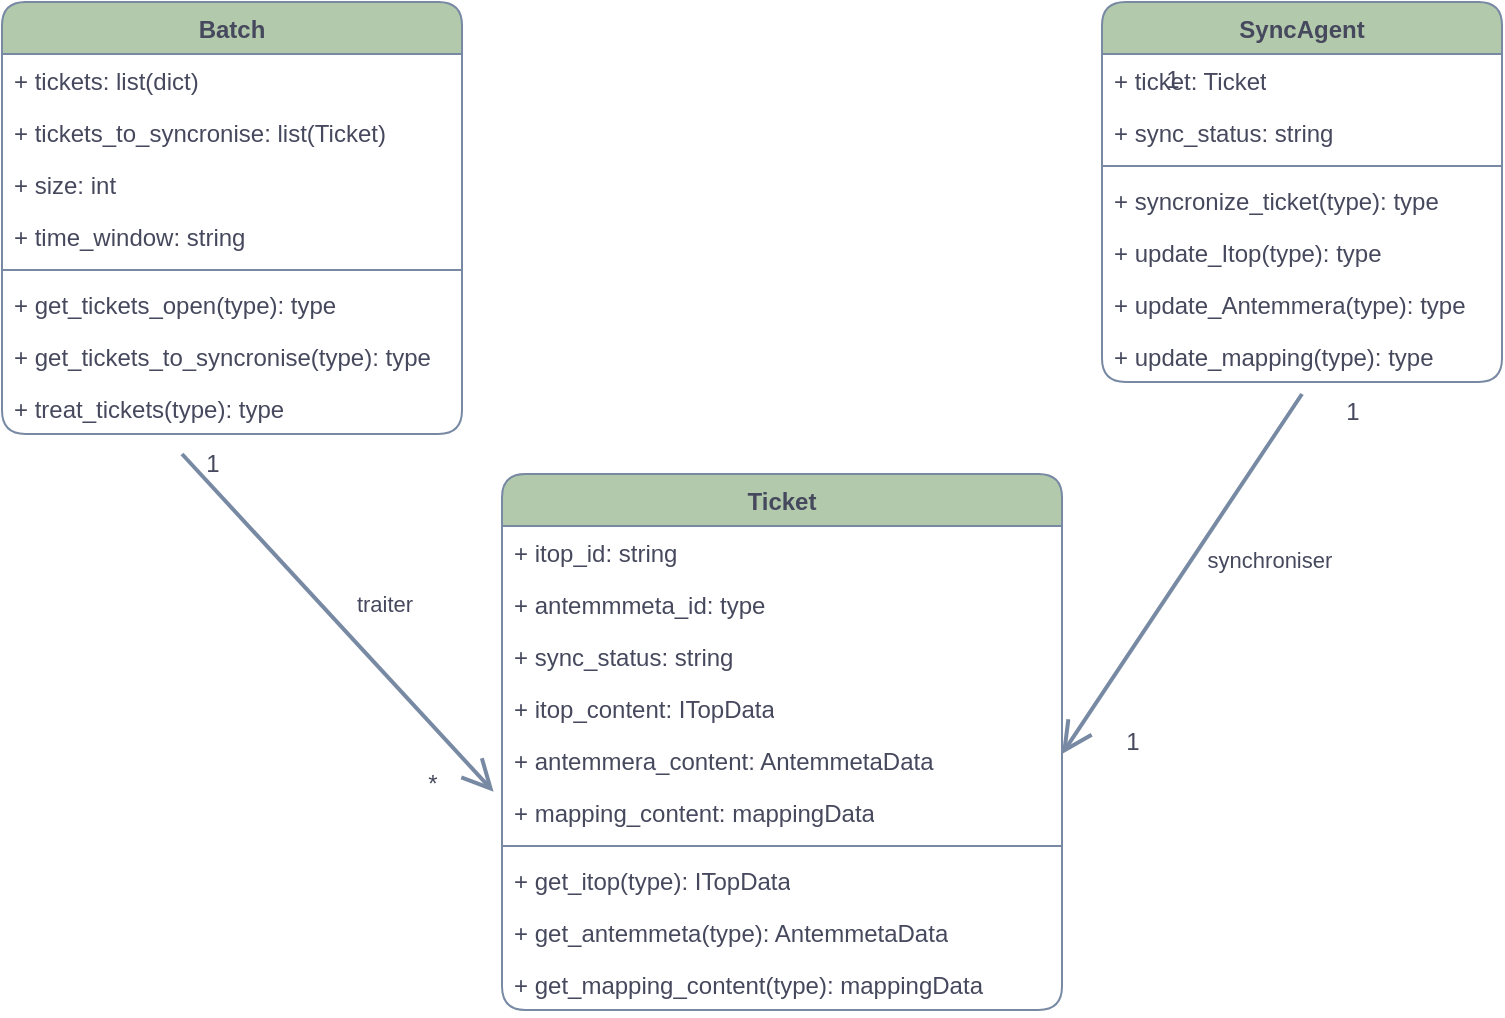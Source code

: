 <mxfile version="21.6.7" type="github">
  <diagram name="Page-1" id="RKyPNBM3HgYeOPSSIwJ7">
    <mxGraphModel dx="1687" dy="920" grid="1" gridSize="10" guides="1" tooltips="1" connect="1" arrows="1" fold="1" page="1" pageScale="1" pageWidth="827" pageHeight="1169" math="0" shadow="0">
      <root>
        <mxCell id="0" />
        <mxCell id="1" parent="0" />
        <mxCell id="-EAUrE1-mOs35V8S9X0K-1" value="Ticket" style="swimlane;fontStyle=1;align=center;verticalAlign=top;childLayout=stackLayout;horizontal=1;startSize=26;horizontalStack=0;resizeParent=1;resizeParentMax=0;resizeLast=0;collapsible=1;marginBottom=0;whiteSpace=wrap;html=1;labelBackgroundColor=none;rounded=1;fillColor=#B2C9AB;strokeColor=#788AA3;fontColor=#46495D;" vertex="1" parent="1">
          <mxGeometry x="300" y="280" width="280" height="268" as="geometry">
            <mxRectangle x="160" y="160" width="70" height="30" as="alternateBounds" />
          </mxGeometry>
        </mxCell>
        <mxCell id="-EAUrE1-mOs35V8S9X0K-5" value="+ itop_id: string" style="text;strokeColor=none;fillColor=none;align=left;verticalAlign=top;spacingLeft=4;spacingRight=4;overflow=hidden;rotatable=0;points=[[0,0.5],[1,0.5]];portConstraint=eastwest;whiteSpace=wrap;html=1;labelBackgroundColor=none;rounded=1;fontColor=#46495D;" vertex="1" parent="-EAUrE1-mOs35V8S9X0K-1">
          <mxGeometry y="26" width="280" height="26" as="geometry" />
        </mxCell>
        <mxCell id="-EAUrE1-mOs35V8S9X0K-6" value="+ antemmmeta_id: type" style="text;strokeColor=none;fillColor=none;align=left;verticalAlign=top;spacingLeft=4;spacingRight=4;overflow=hidden;rotatable=0;points=[[0,0.5],[1,0.5]];portConstraint=eastwest;whiteSpace=wrap;html=1;labelBackgroundColor=none;rounded=1;fontColor=#46495D;" vertex="1" parent="-EAUrE1-mOs35V8S9X0K-1">
          <mxGeometry y="52" width="280" height="26" as="geometry" />
        </mxCell>
        <mxCell id="-EAUrE1-mOs35V8S9X0K-54" value="+ sync_status: string" style="text;strokeColor=none;fillColor=none;align=left;verticalAlign=top;spacingLeft=4;spacingRight=4;overflow=hidden;rotatable=0;points=[[0,0.5],[1,0.5]];portConstraint=eastwest;whiteSpace=wrap;html=1;labelBackgroundColor=none;rounded=1;fontColor=#46495D;" vertex="1" parent="-EAUrE1-mOs35V8S9X0K-1">
          <mxGeometry y="78" width="280" height="26" as="geometry" />
        </mxCell>
        <mxCell id="-EAUrE1-mOs35V8S9X0K-2" value="+ itop_content: ITopData" style="text;strokeColor=none;fillColor=none;align=left;verticalAlign=top;spacingLeft=4;spacingRight=4;overflow=hidden;rotatable=0;points=[[0,0.5],[1,0.5]];portConstraint=eastwest;whiteSpace=wrap;html=1;labelBackgroundColor=none;rounded=1;fontColor=#46495D;" vertex="1" parent="-EAUrE1-mOs35V8S9X0K-1">
          <mxGeometry y="104" width="280" height="26" as="geometry" />
        </mxCell>
        <mxCell id="-EAUrE1-mOs35V8S9X0K-40" value="+ antemmera_content: AntemmetaData" style="text;strokeColor=none;fillColor=none;align=left;verticalAlign=top;spacingLeft=4;spacingRight=4;overflow=hidden;rotatable=0;points=[[0,0.5],[1,0.5]];portConstraint=eastwest;whiteSpace=wrap;html=1;labelBackgroundColor=none;rounded=1;fontColor=#46495D;" vertex="1" parent="-EAUrE1-mOs35V8S9X0K-1">
          <mxGeometry y="130" width="280" height="26" as="geometry" />
        </mxCell>
        <mxCell id="-EAUrE1-mOs35V8S9X0K-47" value="+ mapping_content: mappingData" style="text;strokeColor=none;fillColor=none;align=left;verticalAlign=top;spacingLeft=4;spacingRight=4;overflow=hidden;rotatable=0;points=[[0,0.5],[1,0.5]];portConstraint=eastwest;whiteSpace=wrap;html=1;labelBackgroundColor=none;rounded=1;fontColor=#46495D;" vertex="1" parent="-EAUrE1-mOs35V8S9X0K-1">
          <mxGeometry y="156" width="280" height="26" as="geometry" />
        </mxCell>
        <mxCell id="-EAUrE1-mOs35V8S9X0K-3" value="" style="line;strokeWidth=1;fillColor=none;align=left;verticalAlign=middle;spacingTop=-1;spacingLeft=3;spacingRight=3;rotatable=0;labelPosition=right;points=[];portConstraint=eastwest;labelBackgroundColor=none;rounded=1;strokeColor=#788AA3;fontColor=#46495D;" vertex="1" parent="-EAUrE1-mOs35V8S9X0K-1">
          <mxGeometry y="182" width="280" height="8" as="geometry" />
        </mxCell>
        <mxCell id="-EAUrE1-mOs35V8S9X0K-4" value="+ get_itop(type): ITopData" style="text;strokeColor=none;fillColor=none;align=left;verticalAlign=top;spacingLeft=4;spacingRight=4;overflow=hidden;rotatable=0;points=[[0,0.5],[1,0.5]];portConstraint=eastwest;whiteSpace=wrap;html=1;labelBackgroundColor=none;rounded=1;fontColor=#46495D;" vertex="1" parent="-EAUrE1-mOs35V8S9X0K-1">
          <mxGeometry y="190" width="280" height="26" as="geometry" />
        </mxCell>
        <mxCell id="-EAUrE1-mOs35V8S9X0K-8" value="+ get_antemmeta(type): AntemmetaData" style="text;strokeColor=none;fillColor=none;align=left;verticalAlign=top;spacingLeft=4;spacingRight=4;overflow=hidden;rotatable=0;points=[[0,0.5],[1,0.5]];portConstraint=eastwest;whiteSpace=wrap;html=1;labelBackgroundColor=none;rounded=1;fontColor=#46495D;" vertex="1" parent="-EAUrE1-mOs35V8S9X0K-1">
          <mxGeometry y="216" width="280" height="26" as="geometry" />
        </mxCell>
        <mxCell id="-EAUrE1-mOs35V8S9X0K-48" value="+ get_mapping_content(type): mappingData" style="text;strokeColor=none;fillColor=none;align=left;verticalAlign=top;spacingLeft=4;spacingRight=4;overflow=hidden;rotatable=0;points=[[0,0.5],[1,0.5]];portConstraint=eastwest;whiteSpace=wrap;html=1;labelBackgroundColor=none;rounded=1;fontColor=#46495D;" vertex="1" parent="-EAUrE1-mOs35V8S9X0K-1">
          <mxGeometry y="242" width="280" height="26" as="geometry" />
        </mxCell>
        <mxCell id="-EAUrE1-mOs35V8S9X0K-9" value="Batch" style="swimlane;fontStyle=1;align=center;verticalAlign=top;childLayout=stackLayout;horizontal=1;startSize=26;horizontalStack=0;resizeParent=1;resizeParentMax=0;resizeLast=0;collapsible=1;marginBottom=0;whiteSpace=wrap;html=1;strokeColor=#788AA3;fontColor=#46495D;fillColor=#B2C9AB;swimlaneFillColor=none;labelBackgroundColor=none;rounded=1;" vertex="1" parent="1">
          <mxGeometry x="50" y="44" width="230" height="216" as="geometry" />
        </mxCell>
        <mxCell id="-EAUrE1-mOs35V8S9X0K-10" value="+ tickets: list(dict)" style="text;strokeColor=none;fillColor=none;align=left;verticalAlign=top;spacingLeft=4;spacingRight=4;overflow=hidden;rotatable=0;points=[[0,0.5],[1,0.5]];portConstraint=eastwest;whiteSpace=wrap;html=1;fontColor=#46495D;labelBackgroundColor=none;rounded=1;" vertex="1" parent="-EAUrE1-mOs35V8S9X0K-9">
          <mxGeometry y="26" width="230" height="26" as="geometry" />
        </mxCell>
        <mxCell id="-EAUrE1-mOs35V8S9X0K-49" value="+ tickets_to_syncronise: list(Ticket)" style="text;strokeColor=none;fillColor=none;align=left;verticalAlign=top;spacingLeft=4;spacingRight=4;overflow=hidden;rotatable=0;points=[[0,0.5],[1,0.5]];portConstraint=eastwest;whiteSpace=wrap;html=1;fontColor=#46495D;labelBackgroundColor=none;rounded=1;" vertex="1" parent="-EAUrE1-mOs35V8S9X0K-9">
          <mxGeometry y="52" width="230" height="26" as="geometry" />
        </mxCell>
        <mxCell id="-EAUrE1-mOs35V8S9X0K-44" value="+ size: int" style="text;strokeColor=none;fillColor=none;align=left;verticalAlign=top;spacingLeft=4;spacingRight=4;overflow=hidden;rotatable=0;points=[[0,0.5],[1,0.5]];portConstraint=eastwest;whiteSpace=wrap;html=1;fontColor=#46495D;labelBackgroundColor=none;rounded=1;" vertex="1" parent="-EAUrE1-mOs35V8S9X0K-9">
          <mxGeometry y="78" width="230" height="26" as="geometry" />
        </mxCell>
        <mxCell id="-EAUrE1-mOs35V8S9X0K-45" value="+ time_window: string" style="text;strokeColor=none;fillColor=none;align=left;verticalAlign=top;spacingLeft=4;spacingRight=4;overflow=hidden;rotatable=0;points=[[0,0.5],[1,0.5]];portConstraint=eastwest;whiteSpace=wrap;html=1;fontColor=#46495D;labelBackgroundColor=none;rounded=1;" vertex="1" parent="-EAUrE1-mOs35V8S9X0K-9">
          <mxGeometry y="104" width="230" height="26" as="geometry" />
        </mxCell>
        <mxCell id="-EAUrE1-mOs35V8S9X0K-11" value="" style="line;strokeWidth=1;fillColor=none;align=left;verticalAlign=middle;spacingTop=-1;spacingLeft=3;spacingRight=3;rotatable=0;labelPosition=right;points=[];portConstraint=eastwest;strokeColor=#788AA3;fontColor=#46495D;labelBackgroundColor=none;rounded=1;" vertex="1" parent="-EAUrE1-mOs35V8S9X0K-9">
          <mxGeometry y="130" width="230" height="8" as="geometry" />
        </mxCell>
        <mxCell id="-EAUrE1-mOs35V8S9X0K-12" value="+ get_tickets_open(type): type" style="text;strokeColor=none;fillColor=none;align=left;verticalAlign=top;spacingLeft=4;spacingRight=4;overflow=hidden;rotatable=0;points=[[0,0.5],[1,0.5]];portConstraint=eastwest;whiteSpace=wrap;html=1;fontColor=#46495D;labelBackgroundColor=none;rounded=1;" vertex="1" parent="-EAUrE1-mOs35V8S9X0K-9">
          <mxGeometry y="138" width="230" height="26" as="geometry" />
        </mxCell>
        <mxCell id="-EAUrE1-mOs35V8S9X0K-46" value="+ get_tickets_to_syncronise(type): type" style="text;strokeColor=none;fillColor=none;align=left;verticalAlign=top;spacingLeft=4;spacingRight=4;overflow=hidden;rotatable=0;points=[[0,0.5],[1,0.5]];portConstraint=eastwest;whiteSpace=wrap;html=1;fontColor=#46495D;labelBackgroundColor=none;rounded=1;" vertex="1" parent="-EAUrE1-mOs35V8S9X0K-9">
          <mxGeometry y="164" width="230" height="26" as="geometry" />
        </mxCell>
        <mxCell id="-EAUrE1-mOs35V8S9X0K-43" value="+ treat_tickets(type): type" style="text;strokeColor=none;fillColor=none;align=left;verticalAlign=top;spacingLeft=4;spacingRight=4;overflow=hidden;rotatable=0;points=[[0,0.5],[1,0.5]];portConstraint=eastwest;whiteSpace=wrap;html=1;fontColor=#46495D;labelBackgroundColor=none;rounded=1;" vertex="1" parent="-EAUrE1-mOs35V8S9X0K-9">
          <mxGeometry y="190" width="230" height="26" as="geometry" />
        </mxCell>
        <mxCell id="-EAUrE1-mOs35V8S9X0K-15" value="SyncAgent" style="swimlane;fontStyle=1;align=center;verticalAlign=top;childLayout=stackLayout;horizontal=1;startSize=26;horizontalStack=0;resizeParent=1;resizeParentMax=0;resizeLast=0;collapsible=1;marginBottom=0;whiteSpace=wrap;html=1;strokeColor=#788AA3;fontColor=#46495D;fillColor=#B2C9AB;labelBackgroundColor=none;rounded=1;" vertex="1" parent="1">
          <mxGeometry x="600" y="44" width="200" height="190" as="geometry" />
        </mxCell>
        <mxCell id="-EAUrE1-mOs35V8S9X0K-42" value="+ ticket: Ticket" style="text;strokeColor=none;fillColor=none;align=left;verticalAlign=top;spacingLeft=4;spacingRight=4;overflow=hidden;rotatable=0;points=[[0,0.5],[1,0.5]];portConstraint=eastwest;whiteSpace=wrap;html=1;fontColor=#46495D;labelBackgroundColor=none;rounded=1;" vertex="1" parent="-EAUrE1-mOs35V8S9X0K-15">
          <mxGeometry y="26" width="200" height="26" as="geometry" />
        </mxCell>
        <mxCell id="-EAUrE1-mOs35V8S9X0K-16" value="+ sync_status: string" style="text;strokeColor=none;fillColor=none;align=left;verticalAlign=top;spacingLeft=4;spacingRight=4;overflow=hidden;rotatable=0;points=[[0,0.5],[1,0.5]];portConstraint=eastwest;whiteSpace=wrap;html=1;fontColor=#46495D;labelBackgroundColor=none;rounded=1;" vertex="1" parent="-EAUrE1-mOs35V8S9X0K-15">
          <mxGeometry y="52" width="200" height="26" as="geometry" />
        </mxCell>
        <mxCell id="-EAUrE1-mOs35V8S9X0K-17" value="" style="line;strokeWidth=1;fillColor=none;align=left;verticalAlign=middle;spacingTop=-1;spacingLeft=3;spacingRight=3;rotatable=0;labelPosition=right;points=[];portConstraint=eastwest;strokeColor=#788AA3;fontColor=#46495D;labelBackgroundColor=none;rounded=1;" vertex="1" parent="-EAUrE1-mOs35V8S9X0K-15">
          <mxGeometry y="78" width="200" height="8" as="geometry" />
        </mxCell>
        <mxCell id="-EAUrE1-mOs35V8S9X0K-18" value="+ syncronize_ticket(type): type" style="text;strokeColor=none;fillColor=none;align=left;verticalAlign=top;spacingLeft=4;spacingRight=4;overflow=hidden;rotatable=0;points=[[0,0.5],[1,0.5]];portConstraint=eastwest;whiteSpace=wrap;html=1;fontColor=#46495D;labelBackgroundColor=none;rounded=1;" vertex="1" parent="-EAUrE1-mOs35V8S9X0K-15">
          <mxGeometry y="86" width="200" height="26" as="geometry" />
        </mxCell>
        <mxCell id="-EAUrE1-mOs35V8S9X0K-39" value="+ update_Itop(type): type" style="text;strokeColor=none;fillColor=none;align=left;verticalAlign=top;spacingLeft=4;spacingRight=4;overflow=hidden;rotatable=0;points=[[0,0.5],[1,0.5]];portConstraint=eastwest;whiteSpace=wrap;html=1;fontColor=#46495D;labelBackgroundColor=none;rounded=1;" vertex="1" parent="-EAUrE1-mOs35V8S9X0K-15">
          <mxGeometry y="112" width="200" height="26" as="geometry" />
        </mxCell>
        <mxCell id="-EAUrE1-mOs35V8S9X0K-38" value="+ update_Antemmera(type): type" style="text;strokeColor=none;fillColor=none;align=left;verticalAlign=top;spacingLeft=4;spacingRight=4;overflow=hidden;rotatable=0;points=[[0,0.5],[1,0.5]];portConstraint=eastwest;whiteSpace=wrap;html=1;fontColor=#46495D;labelBackgroundColor=none;rounded=1;" vertex="1" parent="-EAUrE1-mOs35V8S9X0K-15">
          <mxGeometry y="138" width="200" height="26" as="geometry" />
        </mxCell>
        <mxCell id="-EAUrE1-mOs35V8S9X0K-55" value="+ update_mapping(type): type" style="text;strokeColor=none;fillColor=none;align=left;verticalAlign=top;spacingLeft=4;spacingRight=4;overflow=hidden;rotatable=0;points=[[0,0.5],[1,0.5]];portConstraint=eastwest;whiteSpace=wrap;html=1;fontColor=#46495D;labelBackgroundColor=none;rounded=1;" vertex="1" parent="-EAUrE1-mOs35V8S9X0K-15">
          <mxGeometry y="164" width="200" height="26" as="geometry" />
        </mxCell>
        <mxCell id="-EAUrE1-mOs35V8S9X0K-29" value="" style="endArrow=open;endFill=1;endSize=12;html=1;rounded=0;strokeColor=#788AA3;fontColor=#46495D;fillColor=#B2C9AB;strokeWidth=2;" edge="1" parent="1">
          <mxGeometry width="160" relative="1" as="geometry">
            <mxPoint x="700" y="240" as="sourcePoint" />
            <mxPoint x="580" y="420" as="targetPoint" />
          </mxGeometry>
        </mxCell>
        <mxCell id="-EAUrE1-mOs35V8S9X0K-31" value="synchroniser&amp;nbsp;" style="edgeLabel;html=1;align=center;verticalAlign=middle;resizable=0;points=[];fontColor=#46495D;" vertex="1" connectable="0" parent="1">
          <mxGeometry x="679.996" y="325" as="geometry">
            <mxPoint x="5" y="-2" as="offset" />
          </mxGeometry>
        </mxCell>
        <mxCell id="-EAUrE1-mOs35V8S9X0K-33" value="1" style="text;html=1;align=center;verticalAlign=middle;resizable=0;points=[];autosize=1;strokeColor=none;fillColor=none;fontColor=#46495D;" vertex="1" parent="1">
          <mxGeometry x="620" y="68" width="30" height="30" as="geometry" />
        </mxCell>
        <mxCell id="-EAUrE1-mOs35V8S9X0K-53" value="1" style="text;html=1;align=center;verticalAlign=middle;resizable=0;points=[];autosize=1;strokeColor=none;fillColor=none;fontColor=#46495D;" vertex="1" parent="1">
          <mxGeometry x="710" y="234" width="30" height="30" as="geometry" />
        </mxCell>
        <mxCell id="-EAUrE1-mOs35V8S9X0K-56" value="1" style="text;html=1;align=center;verticalAlign=middle;resizable=0;points=[];autosize=1;strokeColor=none;fillColor=none;fontColor=#46495D;" vertex="1" parent="1">
          <mxGeometry x="600" y="399" width="30" height="30" as="geometry" />
        </mxCell>
        <mxCell id="-EAUrE1-mOs35V8S9X0K-22" value="" style="endArrow=open;endFill=1;endSize=12;html=1;rounded=0;strokeColor=#788AA3;fontColor=#46495D;fillColor=#B2C9AB;strokeWidth=2;entryX=-0.015;entryY=0.109;entryDx=0;entryDy=0;entryPerimeter=0;" edge="1" parent="1" target="-EAUrE1-mOs35V8S9X0K-47">
          <mxGeometry width="160" relative="1" as="geometry">
            <mxPoint x="140" y="270" as="sourcePoint" />
            <mxPoint x="220" y="345.3" as="targetPoint" />
          </mxGeometry>
        </mxCell>
        <mxCell id="-EAUrE1-mOs35V8S9X0K-24" value="traiter" style="edgeLabel;html=1;align=center;verticalAlign=middle;resizable=0;points=[];fontColor=#46495D;container=0;" vertex="1" connectable="0" parent="-EAUrE1-mOs35V8S9X0K-22">
          <mxGeometry x="-0.163" y="-5" relative="1" as="geometry">
            <mxPoint x="39" y="1" as="offset" />
          </mxGeometry>
        </mxCell>
        <mxCell id="-EAUrE1-mOs35V8S9X0K-25" value="*" style="text;html=1;align=center;verticalAlign=middle;resizable=0;points=[];autosize=1;strokeColor=none;fillColor=none;fontColor=#46495D;container=0;" vertex="1" parent="1">
          <mxGeometry x="250" y="420" width="30" height="30" as="geometry" />
        </mxCell>
        <mxCell id="-EAUrE1-mOs35V8S9X0K-60" value="1" style="text;html=1;align=center;verticalAlign=middle;resizable=0;points=[];autosize=1;strokeColor=none;fillColor=none;fontColor=#46495D;container=0;" vertex="1" parent="1">
          <mxGeometry x="140" y="260" width="30" height="30" as="geometry" />
        </mxCell>
      </root>
    </mxGraphModel>
  </diagram>
</mxfile>
